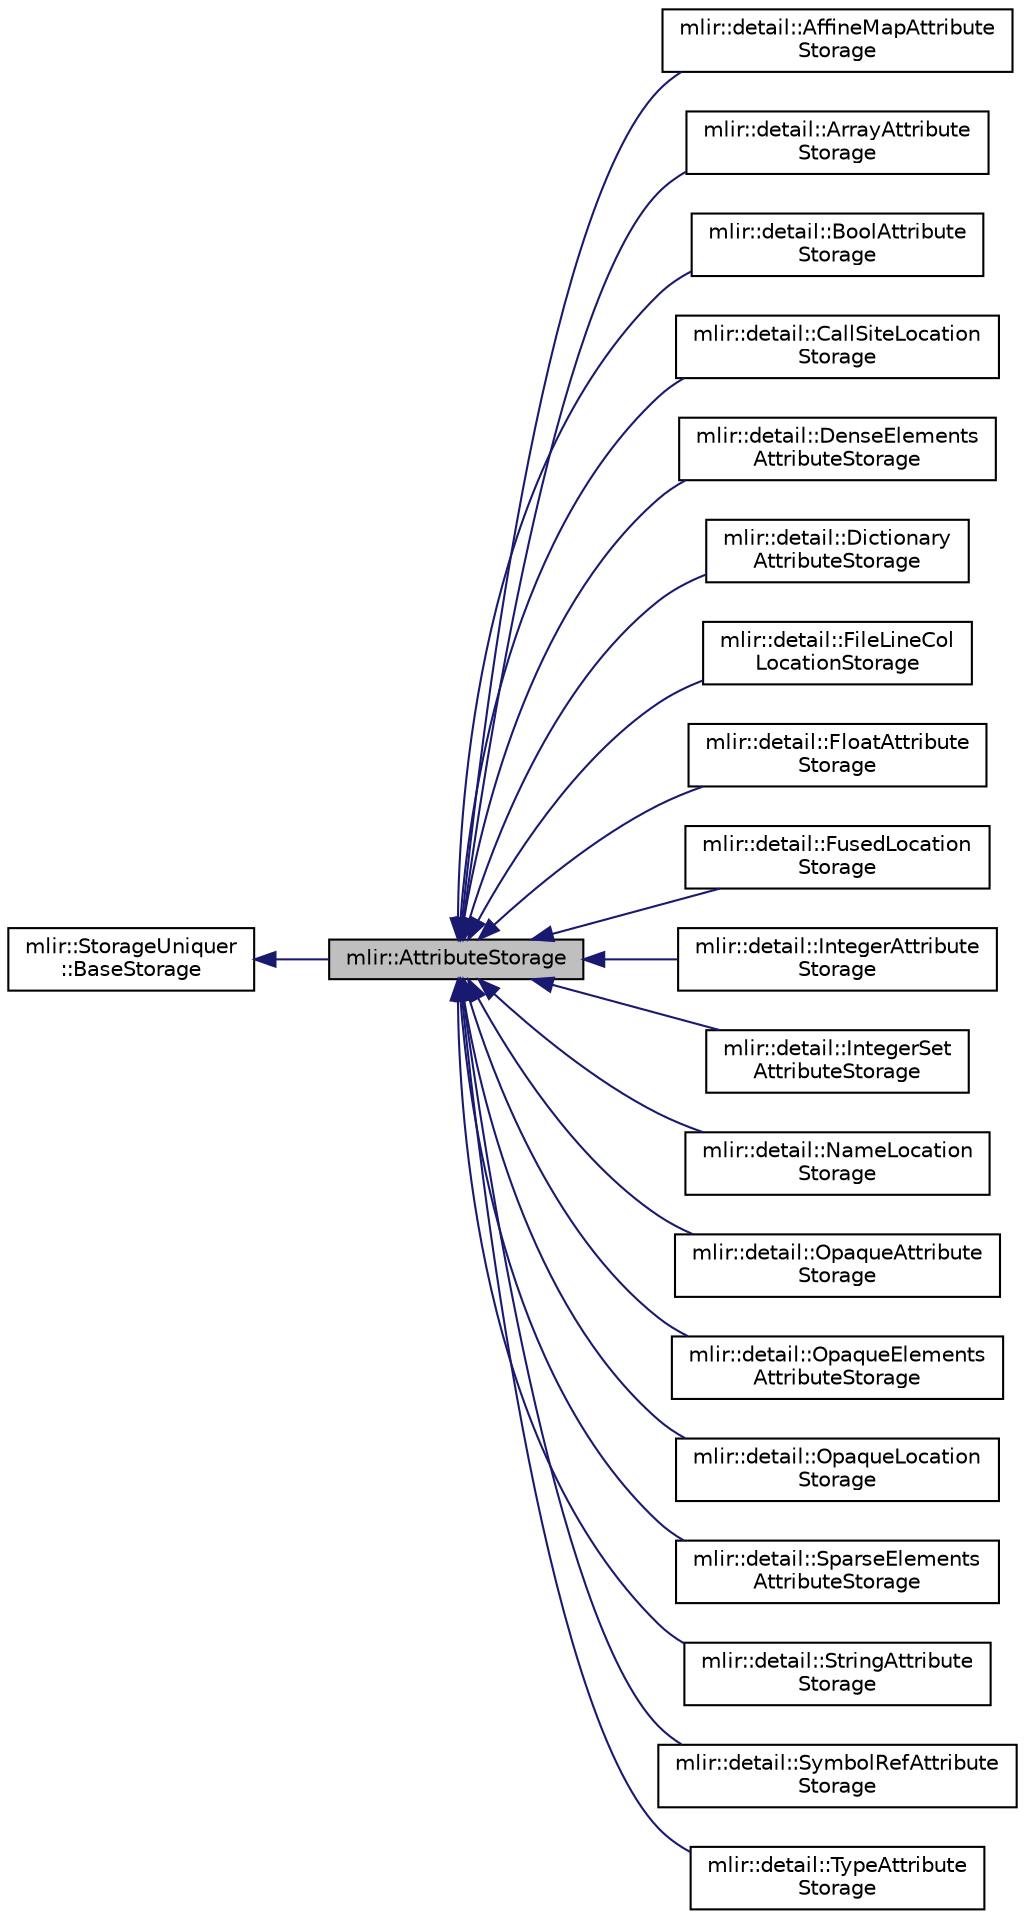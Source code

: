 digraph "mlir::AttributeStorage"
{
  bgcolor="transparent";
  edge [fontname="Helvetica",fontsize="10",labelfontname="Helvetica",labelfontsize="10"];
  node [fontname="Helvetica",fontsize="10",shape=record];
  rankdir="LR";
  Node0 [label="mlir::AttributeStorage",height=0.2,width=0.4,color="black", fillcolor="grey75", style="filled", fontcolor="black"];
  Node1 -> Node0 [dir="back",color="midnightblue",fontsize="10",style="solid",fontname="Helvetica"];
  Node1 [label="mlir::StorageUniquer\l::BaseStorage",height=0.2,width=0.4,color="black",URL="$classmlir_1_1StorageUniquer_1_1BaseStorage.html",tooltip="This class acts as the base storage that all storage classes must derived from. "];
  Node0 -> Node2 [dir="back",color="midnightblue",fontsize="10",style="solid",fontname="Helvetica"];
  Node2 [label="mlir::detail::AffineMapAttribute\lStorage",height=0.2,width=0.4,color="black",URL="$structmlir_1_1detail_1_1AffineMapAttributeStorage.html"];
  Node0 -> Node3 [dir="back",color="midnightblue",fontsize="10",style="solid",fontname="Helvetica"];
  Node3 [label="mlir::detail::ArrayAttribute\lStorage",height=0.2,width=0.4,color="black",URL="$structmlir_1_1detail_1_1ArrayAttributeStorage.html",tooltip="An attribute representing an array of other attributes. "];
  Node0 -> Node4 [dir="back",color="midnightblue",fontsize="10",style="solid",fontname="Helvetica"];
  Node4 [label="mlir::detail::BoolAttribute\lStorage",height=0.2,width=0.4,color="black",URL="$structmlir_1_1detail_1_1BoolAttributeStorage.html",tooltip="An attribute representing a boolean value. "];
  Node0 -> Node5 [dir="back",color="midnightblue",fontsize="10",style="solid",fontname="Helvetica"];
  Node5 [label="mlir::detail::CallSiteLocation\lStorage",height=0.2,width=0.4,color="black",URL="$structmlir_1_1detail_1_1CallSiteLocationStorage.html"];
  Node0 -> Node6 [dir="back",color="midnightblue",fontsize="10",style="solid",fontname="Helvetica"];
  Node6 [label="mlir::detail::DenseElements\lAttributeStorage",height=0.2,width=0.4,color="black",URL="$structmlir_1_1detail_1_1DenseElementsAttributeStorage.html",tooltip="An attribute representing a reference to a dense vector or tensor object. "];
  Node0 -> Node7 [dir="back",color="midnightblue",fontsize="10",style="solid",fontname="Helvetica"];
  Node7 [label="mlir::detail::Dictionary\lAttributeStorage",height=0.2,width=0.4,color="black",URL="$structmlir_1_1detail_1_1DictionaryAttributeStorage.html",tooltip="An attribute representing a dictionary of sorted named attributes. "];
  Node0 -> Node8 [dir="back",color="midnightblue",fontsize="10",style="solid",fontname="Helvetica"];
  Node8 [label="mlir::detail::FileLineCol\lLocationStorage",height=0.2,width=0.4,color="black",URL="$structmlir_1_1detail_1_1FileLineColLocationStorage.html"];
  Node0 -> Node9 [dir="back",color="midnightblue",fontsize="10",style="solid",fontname="Helvetica"];
  Node9 [label="mlir::detail::FloatAttribute\lStorage",height=0.2,width=0.4,color="black",URL="$structmlir_1_1detail_1_1FloatAttributeStorage.html",tooltip="An attribute representing a floating point value. "];
  Node0 -> Node10 [dir="back",color="midnightblue",fontsize="10",style="solid",fontname="Helvetica"];
  Node10 [label="mlir::detail::FusedLocation\lStorage",height=0.2,width=0.4,color="black",URL="$structmlir_1_1detail_1_1FusedLocationStorage.html"];
  Node0 -> Node11 [dir="back",color="midnightblue",fontsize="10",style="solid",fontname="Helvetica"];
  Node11 [label="mlir::detail::IntegerAttribute\lStorage",height=0.2,width=0.4,color="black",URL="$structmlir_1_1detail_1_1IntegerAttributeStorage.html",tooltip="An attribute representing a integral value. "];
  Node0 -> Node12 [dir="back",color="midnightblue",fontsize="10",style="solid",fontname="Helvetica"];
  Node12 [label="mlir::detail::IntegerSet\lAttributeStorage",height=0.2,width=0.4,color="black",URL="$structmlir_1_1detail_1_1IntegerSetAttributeStorage.html"];
  Node0 -> Node13 [dir="back",color="midnightblue",fontsize="10",style="solid",fontname="Helvetica"];
  Node13 [label="mlir::detail::NameLocation\lStorage",height=0.2,width=0.4,color="black",URL="$structmlir_1_1detail_1_1NameLocationStorage.html"];
  Node0 -> Node14 [dir="back",color="midnightblue",fontsize="10",style="solid",fontname="Helvetica"];
  Node14 [label="mlir::detail::OpaqueAttribute\lStorage",height=0.2,width=0.4,color="black",URL="$structmlir_1_1detail_1_1OpaqueAttributeStorage.html",tooltip="Opaque Attribute Storage and Uniquing. "];
  Node0 -> Node15 [dir="back",color="midnightblue",fontsize="10",style="solid",fontname="Helvetica"];
  Node15 [label="mlir::detail::OpaqueElements\lAttributeStorage",height=0.2,width=0.4,color="black",URL="$structmlir_1_1detail_1_1OpaqueElementsAttributeStorage.html",tooltip="An attribute representing a reference to a tensor constant with opaque content. "];
  Node0 -> Node16 [dir="back",color="midnightblue",fontsize="10",style="solid",fontname="Helvetica"];
  Node16 [label="mlir::detail::OpaqueLocation\lStorage",height=0.2,width=0.4,color="black",URL="$structmlir_1_1detail_1_1OpaqueLocationStorage.html"];
  Node0 -> Node17 [dir="back",color="midnightblue",fontsize="10",style="solid",fontname="Helvetica"];
  Node17 [label="mlir::detail::SparseElements\lAttributeStorage",height=0.2,width=0.4,color="black",URL="$structmlir_1_1detail_1_1SparseElementsAttributeStorage.html",tooltip="An attribute representing a reference to a sparse vector or tensor object. "];
  Node0 -> Node18 [dir="back",color="midnightblue",fontsize="10",style="solid",fontname="Helvetica"];
  Node18 [label="mlir::detail::StringAttribute\lStorage",height=0.2,width=0.4,color="black",URL="$structmlir_1_1detail_1_1StringAttributeStorage.html",tooltip="An attribute representing a string value. "];
  Node0 -> Node19 [dir="back",color="midnightblue",fontsize="10",style="solid",fontname="Helvetica"];
  Node19 [label="mlir::detail::SymbolRefAttribute\lStorage",height=0.2,width=0.4,color="black",URL="$structmlir_1_1detail_1_1SymbolRefAttributeStorage.html",tooltip="An attribute representing a symbol reference. "];
  Node0 -> Node20 [dir="back",color="midnightblue",fontsize="10",style="solid",fontname="Helvetica"];
  Node20 [label="mlir::detail::TypeAttribute\lStorage",height=0.2,width=0.4,color="black",URL="$structmlir_1_1detail_1_1TypeAttributeStorage.html",tooltip="An attribute representing a reference to a type. "];
}
